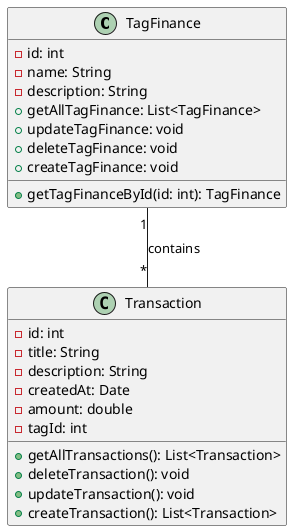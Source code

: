 @startuml

class TagFinance {
  - id: int
  - name: String
  - description: String
  + getAllTagFinance: List<TagFinance>
  + updateTagFinance: void
  + deleteTagFinance: void
  + getTagFinanceById(id: int): TagFinance
  + createTagFinance: void
}

class Transaction {
  - id: int
  - title: String
  - description: String
  - createdAt: Date
  - amount: double
  - tagId: int
  + getAllTransactions(): List<Transaction>
  + deleteTransaction(): void
  + updateTransaction(): void
  + createTransaction(): List<Transaction>
}

TagFinance "1" -- "*" Transaction: contains

@enduml
